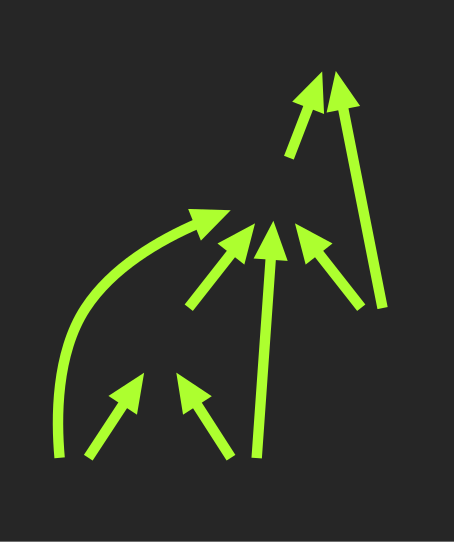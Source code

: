 digraph g{

graph[penwidth=10 bgcolor=gray15 rankdir="BT"]
edge[penwidth=5 color=greenyellow]
node[shape=none ]

  i1[image="specials\emoji-0009.png" label=""];
  i2[image="specials\emoji-2410.png" label=""];
  i3[image="specials\emoji-0089.png" label=""];
  i4[image="specials\emoji-1858.png" label=""];
  i5[image="specials\emoji-0012.png" label=""];
  i6[image="specials\emoji-0022.png" label=""];

    i1 -> i3;
    i1 -> i5;
    i6 -> i2;
    i3 -> i5;
    i4 -> i5;
    i4 -> i3;
    i5 -> i2;
    i6 -> i5;
}